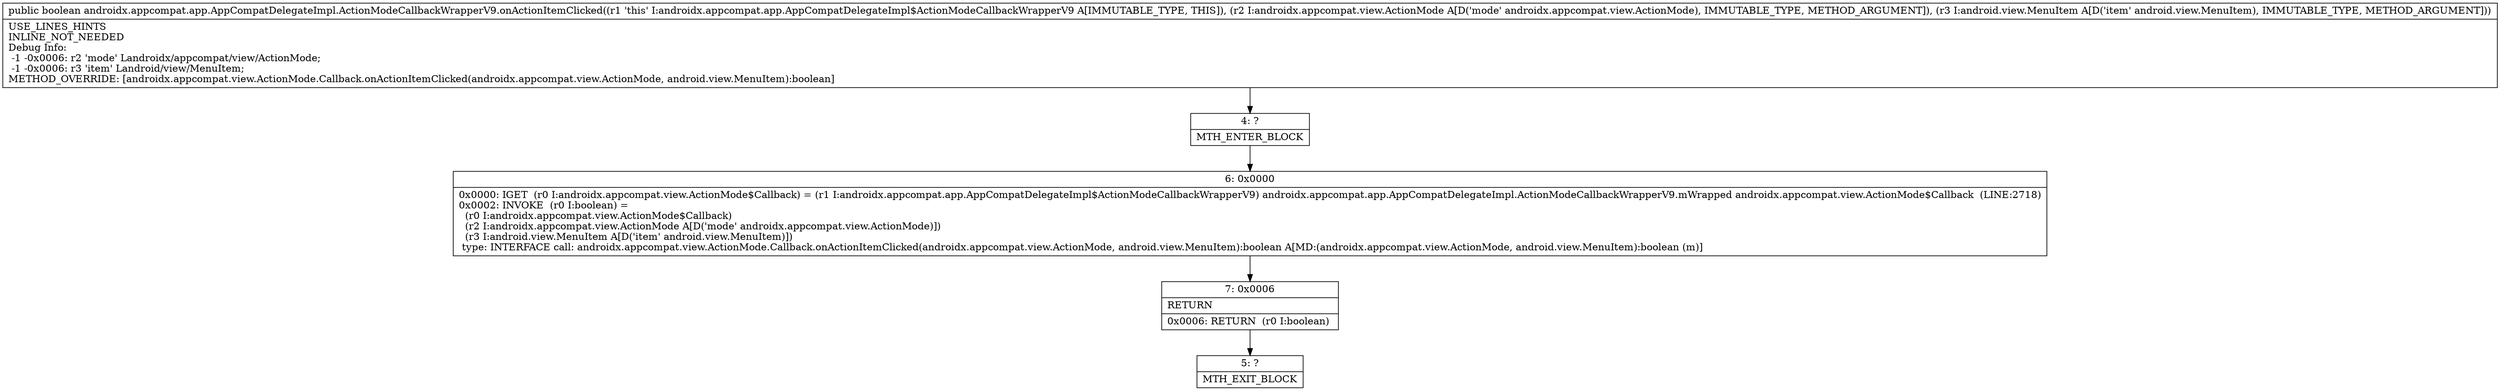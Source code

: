 digraph "CFG forandroidx.appcompat.app.AppCompatDelegateImpl.ActionModeCallbackWrapperV9.onActionItemClicked(Landroidx\/appcompat\/view\/ActionMode;Landroid\/view\/MenuItem;)Z" {
Node_4 [shape=record,label="{4\:\ ?|MTH_ENTER_BLOCK\l}"];
Node_6 [shape=record,label="{6\:\ 0x0000|0x0000: IGET  (r0 I:androidx.appcompat.view.ActionMode$Callback) = (r1 I:androidx.appcompat.app.AppCompatDelegateImpl$ActionModeCallbackWrapperV9) androidx.appcompat.app.AppCompatDelegateImpl.ActionModeCallbackWrapperV9.mWrapped androidx.appcompat.view.ActionMode$Callback  (LINE:2718)\l0x0002: INVOKE  (r0 I:boolean) = \l  (r0 I:androidx.appcompat.view.ActionMode$Callback)\l  (r2 I:androidx.appcompat.view.ActionMode A[D('mode' androidx.appcompat.view.ActionMode)])\l  (r3 I:android.view.MenuItem A[D('item' android.view.MenuItem)])\l type: INTERFACE call: androidx.appcompat.view.ActionMode.Callback.onActionItemClicked(androidx.appcompat.view.ActionMode, android.view.MenuItem):boolean A[MD:(androidx.appcompat.view.ActionMode, android.view.MenuItem):boolean (m)]\l}"];
Node_7 [shape=record,label="{7\:\ 0x0006|RETURN\l|0x0006: RETURN  (r0 I:boolean) \l}"];
Node_5 [shape=record,label="{5\:\ ?|MTH_EXIT_BLOCK\l}"];
MethodNode[shape=record,label="{public boolean androidx.appcompat.app.AppCompatDelegateImpl.ActionModeCallbackWrapperV9.onActionItemClicked((r1 'this' I:androidx.appcompat.app.AppCompatDelegateImpl$ActionModeCallbackWrapperV9 A[IMMUTABLE_TYPE, THIS]), (r2 I:androidx.appcompat.view.ActionMode A[D('mode' androidx.appcompat.view.ActionMode), IMMUTABLE_TYPE, METHOD_ARGUMENT]), (r3 I:android.view.MenuItem A[D('item' android.view.MenuItem), IMMUTABLE_TYPE, METHOD_ARGUMENT]))  | USE_LINES_HINTS\lINLINE_NOT_NEEDED\lDebug Info:\l  \-1 \-0x0006: r2 'mode' Landroidx\/appcompat\/view\/ActionMode;\l  \-1 \-0x0006: r3 'item' Landroid\/view\/MenuItem;\lMETHOD_OVERRIDE: [androidx.appcompat.view.ActionMode.Callback.onActionItemClicked(androidx.appcompat.view.ActionMode, android.view.MenuItem):boolean]\l}"];
MethodNode -> Node_4;Node_4 -> Node_6;
Node_6 -> Node_7;
Node_7 -> Node_5;
}

